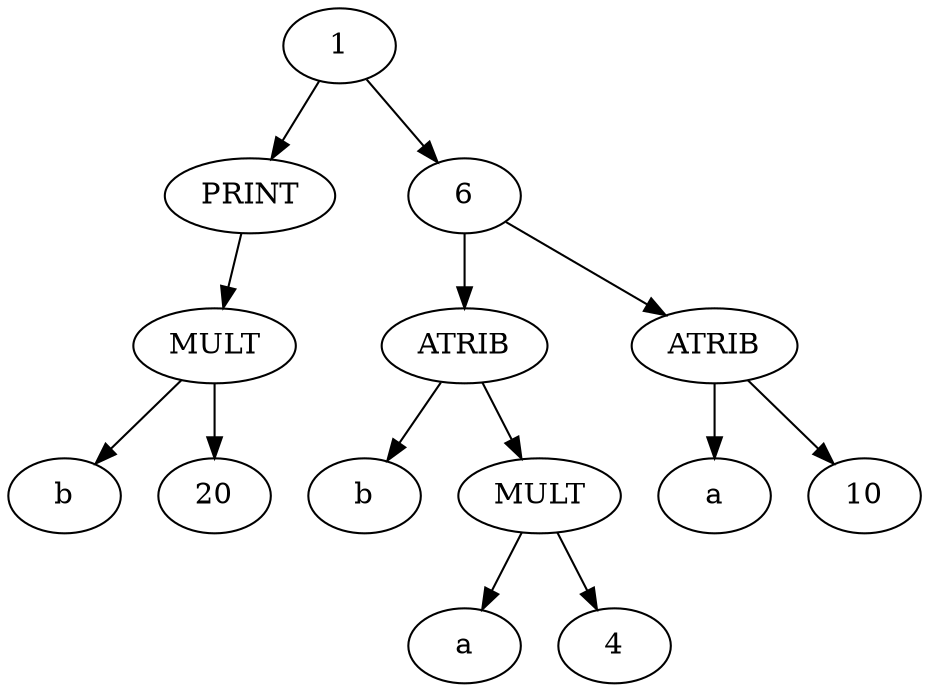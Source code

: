 digraph G {
	2 [label = "PRINT"];
	3 [label = "MULT"];
	4 [label = "b"];
	5 [label = "20"];
	7 [label = "ATRIB"];
	8 [label = "b"];
	9 [label = "MULT"];
	10 [label = "a"];
	11 [label = "4"];
	12 [label = "ATRIB"];
	13 [label = "a"];
	14 [label = "10"];
	1 -> 2;
	2 -> 3;
	3 -> 4;
	3 -> 5;
	1 -> 6;
	6 -> 7;
	7 -> 8;
	7 -> 9;
	9 -> 10;
	9 -> 11;
	6 -> 12;
	12 -> 13;
	12 -> 14;
}
